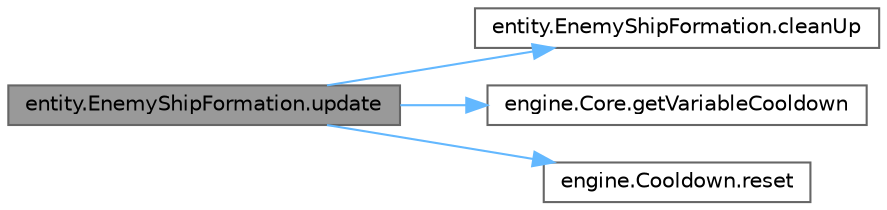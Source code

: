 digraph "entity.EnemyShipFormation.update"
{
 // LATEX_PDF_SIZE
  bgcolor="transparent";
  edge [fontname=Helvetica,fontsize=10,labelfontname=Helvetica,labelfontsize=10];
  node [fontname=Helvetica,fontsize=10,shape=box,height=0.2,width=0.4];
  rankdir="LR";
  Node1 [id="Node000001",label="entity.EnemyShipFormation.update",height=0.2,width=0.4,color="gray40", fillcolor="grey60", style="filled", fontcolor="black",tooltip="Updates the position of the ships."];
  Node1 -> Node2 [id="edge1_Node000001_Node000002",color="steelblue1",style="solid",tooltip=" "];
  Node2 [id="Node000002",label="entity.EnemyShipFormation.cleanUp",height=0.2,width=0.4,color="grey40", fillcolor="white", style="filled",URL="$classentity_1_1_enemy_ship_formation.html#adf518be1cab09a1b857c9aed05e58e38",tooltip="Cleans empty columns, adjusts the width and height of the formation."];
  Node1 -> Node3 [id="edge2_Node000001_Node000003",color="steelblue1",style="solid",tooltip=" "];
  Node3 [id="Node000003",label="engine.Core.getVariableCooldown",height=0.2,width=0.4,color="grey40", fillcolor="white", style="filled",URL="$classengine_1_1_core.html#ae539492aa31eceb67b3685cf07086c6d",tooltip="Controls creation of new cooldowns with variance."];
  Node1 -> Node4 [id="edge3_Node000001_Node000004",color="steelblue1",style="solid",tooltip=" "];
  Node4 [id="Node000004",label="engine.Cooldown.reset",height=0.2,width=0.4,color="grey40", fillcolor="white", style="filled",URL="$classengine_1_1_cooldown.html#abcb3cea769834552c6a81075f5d17dc7",tooltip="Restarts the cooldown."];
}
